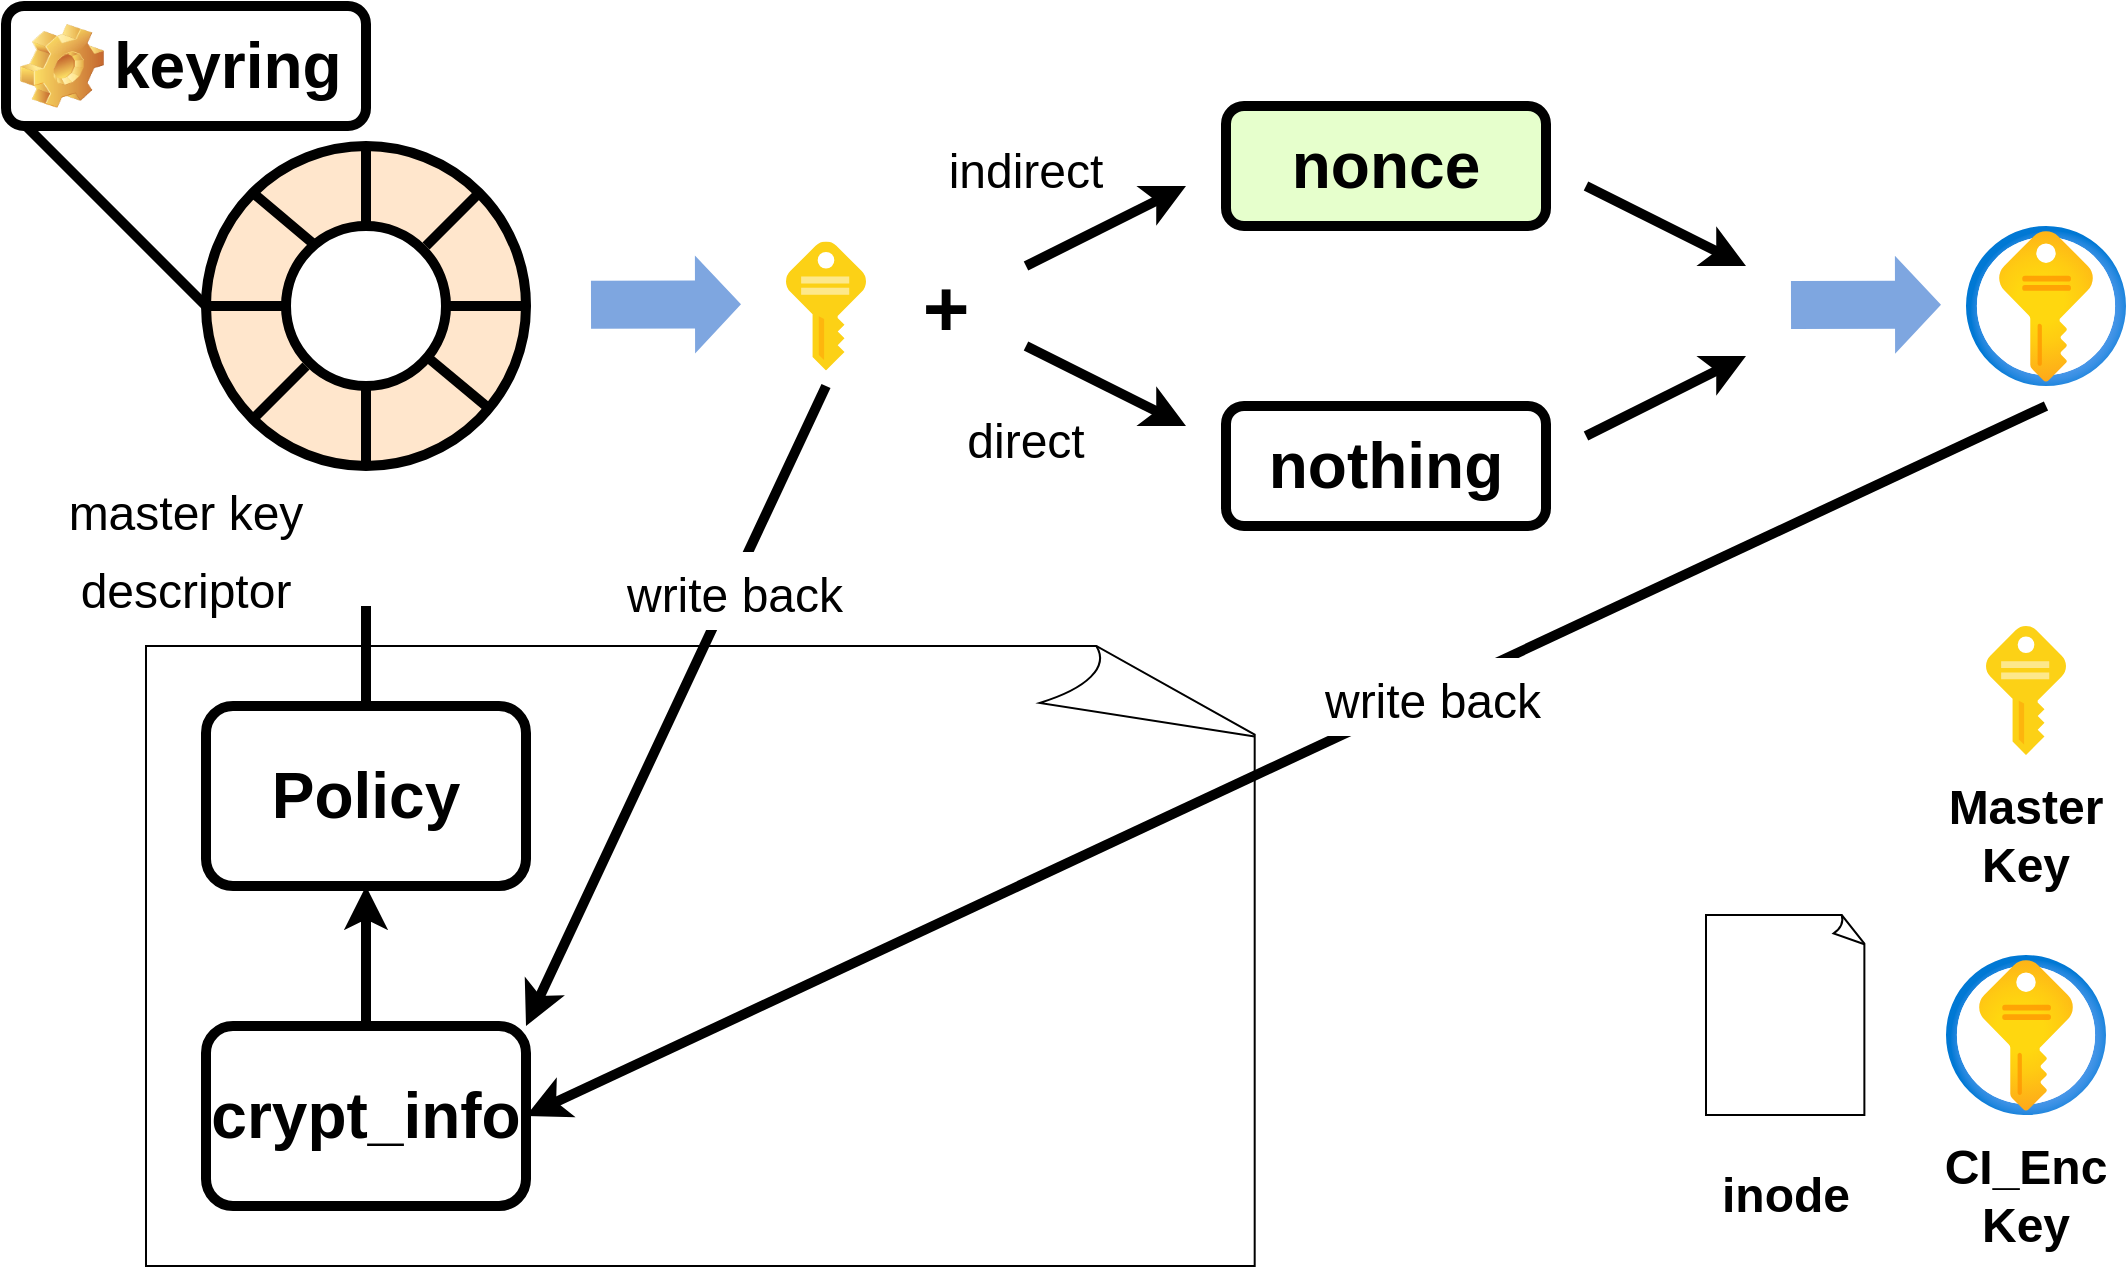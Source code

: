 <mxfile version="17.4.6" type="github">
  <diagram id="0nlcSlgoY7Tgn-A3_Evd" name="Page-1">
    <mxGraphModel dx="1384" dy="772" grid="1" gridSize="10" guides="1" tooltips="1" connect="1" arrows="1" fold="1" page="1" pageScale="1" pageWidth="827" pageHeight="1169" math="0" shadow="0">
      <root>
        <mxCell id="0" />
        <mxCell id="1" parent="0" />
        <mxCell id="5ykrlOguuD8pohVd0Vsc-59" value="" style="whiteSpace=wrap;html=1;shape=mxgraph.basic.document;fillColor=none;" vertex="1" parent="1">
          <mxGeometry x="120" y="690" width="560" height="310" as="geometry" />
        </mxCell>
        <mxCell id="5ykrlOguuD8pohVd0Vsc-5" value="" style="sketch=0;aspect=fixed;html=1;points=[];align=center;image;fontSize=12;image=img/lib/mscae/Key.svg;fillColor=none;" vertex="1" parent="1">
          <mxGeometry x="1040" y="680" width="40" height="64.52" as="geometry" />
        </mxCell>
        <mxCell id="5ykrlOguuD8pohVd0Vsc-6" value="" style="whiteSpace=wrap;html=1;shape=mxgraph.basic.document;fillColor=none;" vertex="1" parent="1">
          <mxGeometry x="900" y="824.52" width="80" height="100" as="geometry" />
        </mxCell>
        <mxCell id="5ykrlOguuD8pohVd0Vsc-7" value="" style="aspect=fixed;html=1;points=[];align=center;image;fontSize=12;image=img/lib/azure2/security/Key_Vaults.svg;fillColor=none;" vertex="1" parent="1">
          <mxGeometry x="1020" y="844.52" width="80" height="80" as="geometry" />
        </mxCell>
        <mxCell id="5ykrlOguuD8pohVd0Vsc-9" value="&lt;b&gt;&lt;font style=&quot;font-size: 24px&quot;&gt;Master Key&lt;/font&gt;&lt;/b&gt;" style="text;html=1;strokeColor=none;fillColor=none;align=center;verticalAlign=middle;whiteSpace=wrap;rounded=0;" vertex="1" parent="1">
          <mxGeometry x="1020" y="764.52" width="80" height="40" as="geometry" />
        </mxCell>
        <mxCell id="5ykrlOguuD8pohVd0Vsc-10" value="&lt;b&gt;&lt;font style=&quot;font-size: 24px&quot;&gt;inode&lt;/font&gt;&lt;/b&gt;" style="text;html=1;strokeColor=none;fillColor=none;align=center;verticalAlign=middle;whiteSpace=wrap;rounded=0;" vertex="1" parent="1">
          <mxGeometry x="900" y="944.52" width="80" height="40" as="geometry" />
        </mxCell>
        <mxCell id="5ykrlOguuD8pohVd0Vsc-11" value="&lt;b&gt;&lt;font style=&quot;font-size: 24px&quot;&gt;CI_Enc Key&lt;/font&gt;&lt;/b&gt;" style="text;html=1;strokeColor=none;fillColor=none;align=center;verticalAlign=middle;whiteSpace=wrap;rounded=0;" vertex="1" parent="1">
          <mxGeometry x="1020" y="944.52" width="80" height="40" as="geometry" />
        </mxCell>
        <mxCell id="5ykrlOguuD8pohVd0Vsc-36" value="" style="shape=image;html=1;verticalAlign=top;verticalLabelPosition=bottom;labelBackgroundColor=#ffffff;imageAspect=0;aspect=fixed;image=https://cdn1.iconfinder.com/data/icons/bootstrap-vol-3/16/hand-index-128.png;fontSize=32;fillColor=none;" vertex="1" parent="1">
          <mxGeometry x="200" y="610" width="60" height="60" as="geometry" />
        </mxCell>
        <mxCell id="5ykrlOguuD8pohVd0Vsc-38" style="edgeStyle=orthogonalEdgeStyle;rounded=0;orthogonalLoop=1;jettySize=auto;html=1;exitX=0.5;exitY=0;exitDx=0;exitDy=0;entryX=0.5;entryY=1;entryDx=0;entryDy=0;fontSize=32;endArrow=none;endFill=0;strokeWidth=5;startArrow=none;" edge="1" parent="1" source="5ykrlOguuD8pohVd0Vsc-37" target="5ykrlOguuD8pohVd0Vsc-36">
          <mxGeometry relative="1" as="geometry">
            <mxPoint x="230" y="690" as="sourcePoint" />
          </mxGeometry>
        </mxCell>
        <mxCell id="5ykrlOguuD8pohVd0Vsc-37" value="&lt;b&gt;Policy&lt;/b&gt;" style="rounded=1;whiteSpace=wrap;html=1;fontSize=32;fillColor=none;strokeWidth=5;" vertex="1" parent="1">
          <mxGeometry x="150" y="720" width="160" height="90" as="geometry" />
        </mxCell>
        <mxCell id="5ykrlOguuD8pohVd0Vsc-40" value="" style="ellipse;whiteSpace=wrap;html=1;aspect=fixed;fontSize=32;fillColor=#ffe6cc;strokeWidth=5;strokeColor=#000000;" vertex="1" parent="1">
          <mxGeometry x="150" y="440" width="160" height="160" as="geometry" />
        </mxCell>
        <mxCell id="5ykrlOguuD8pohVd0Vsc-41" value="" style="ellipse;whiteSpace=wrap;html=1;aspect=fixed;fontSize=32;strokeWidth=5;" vertex="1" parent="1">
          <mxGeometry x="190" y="480" width="80" height="80" as="geometry" />
        </mxCell>
        <mxCell id="5ykrlOguuD8pohVd0Vsc-42" value="" style="endArrow=none;html=1;rounded=0;fontSize=32;exitX=0;exitY=0.5;exitDx=0;exitDy=0;entryX=0;entryY=0.5;entryDx=0;entryDy=0;strokeWidth=5;" edge="1" parent="1" source="5ykrlOguuD8pohVd0Vsc-40" target="5ykrlOguuD8pohVd0Vsc-41">
          <mxGeometry width="50" height="50" relative="1" as="geometry">
            <mxPoint x="490" y="560" as="sourcePoint" />
            <mxPoint x="540" y="510" as="targetPoint" />
          </mxGeometry>
        </mxCell>
        <mxCell id="5ykrlOguuD8pohVd0Vsc-43" value="" style="endArrow=none;html=1;rounded=0;fontSize=32;exitX=1;exitY=0.5;exitDx=0;exitDy=0;strokeWidth=5;" edge="1" parent="1" source="5ykrlOguuD8pohVd0Vsc-41">
          <mxGeometry width="50" height="50" relative="1" as="geometry">
            <mxPoint x="370" y="560" as="sourcePoint" />
            <mxPoint x="310" y="520" as="targetPoint" />
          </mxGeometry>
        </mxCell>
        <mxCell id="5ykrlOguuD8pohVd0Vsc-44" value="" style="endArrow=none;html=1;rounded=0;fontSize=32;exitX=0.5;exitY=1;exitDx=0;exitDy=0;strokeWidth=5;" edge="1" parent="1" source="5ykrlOguuD8pohVd0Vsc-40">
          <mxGeometry width="50" height="50" relative="1" as="geometry">
            <mxPoint x="180" y="610" as="sourcePoint" />
            <mxPoint x="230" y="560" as="targetPoint" />
          </mxGeometry>
        </mxCell>
        <mxCell id="5ykrlOguuD8pohVd0Vsc-45" value="" style="endArrow=none;html=1;rounded=0;fontSize=32;exitX=0.5;exitY=0;exitDx=0;exitDy=0;strokeWidth=5;" edge="1" parent="1" source="5ykrlOguuD8pohVd0Vsc-41">
          <mxGeometry width="50" height="50" relative="1" as="geometry">
            <mxPoint x="180" y="490" as="sourcePoint" />
            <mxPoint x="230" y="440" as="targetPoint" />
          </mxGeometry>
        </mxCell>
        <mxCell id="5ykrlOguuD8pohVd0Vsc-46" value="" style="endArrow=none;html=1;rounded=0;fontSize=32;strokeWidth=5;" edge="1" parent="1">
          <mxGeometry width="50" height="50" relative="1" as="geometry">
            <mxPoint x="260" y="490" as="sourcePoint" />
            <mxPoint x="285" y="465" as="targetPoint" />
          </mxGeometry>
        </mxCell>
        <mxCell id="5ykrlOguuD8pohVd0Vsc-47" value="" style="endArrow=none;html=1;rounded=0;fontSize=32;strokeWidth=5;" edge="1" parent="1" target="5ykrlOguuD8pohVd0Vsc-40">
          <mxGeometry width="50" height="50" relative="1" as="geometry">
            <mxPoint x="260" y="545" as="sourcePoint" />
            <mxPoint x="285" y="520" as="targetPoint" />
          </mxGeometry>
        </mxCell>
        <mxCell id="5ykrlOguuD8pohVd0Vsc-48" value="" style="endArrow=none;html=1;rounded=0;fontSize=32;exitX=0;exitY=0;exitDx=0;exitDy=0;strokeWidth=5;" edge="1" parent="1" source="5ykrlOguuD8pohVd0Vsc-40">
          <mxGeometry width="50" height="50" relative="1" as="geometry">
            <mxPoint x="180" y="515" as="sourcePoint" />
            <mxPoint x="205" y="490" as="targetPoint" />
          </mxGeometry>
        </mxCell>
        <mxCell id="5ykrlOguuD8pohVd0Vsc-50" value="" style="endArrow=none;html=1;rounded=0;fontSize=32;strokeWidth=5;" edge="1" parent="1">
          <mxGeometry width="50" height="50" relative="1" as="geometry">
            <mxPoint x="175" y="575" as="sourcePoint" />
            <mxPoint x="200" y="550" as="targetPoint" />
          </mxGeometry>
        </mxCell>
        <mxCell id="5ykrlOguuD8pohVd0Vsc-52" value="" style="edgeStyle=orthogonalEdgeStyle;rounded=0;orthogonalLoop=1;jettySize=auto;html=1;exitX=0.5;exitY=0;exitDx=0;exitDy=0;entryX=0.5;entryY=1;entryDx=0;entryDy=0;fontSize=32;endArrow=none;endFill=0;strokeWidth=5;" edge="1" parent="1" source="5ykrlOguuD8pohVd0Vsc-37">
          <mxGeometry relative="1" as="geometry">
            <mxPoint x="230" y="720" as="sourcePoint" />
            <mxPoint x="230" y="720" as="targetPoint" />
          </mxGeometry>
        </mxCell>
        <mxCell id="5ykrlOguuD8pohVd0Vsc-55" value="" style="shape=flexArrow;endArrow=classic;html=1;rounded=0;fontSize=32;strokeWidth=5;width=20;fillColor=#7EA6E0;strokeColor=none;" edge="1" parent="1">
          <mxGeometry width="50" height="50" relative="1" as="geometry">
            <mxPoint x="340" y="519.34" as="sourcePoint" />
            <mxPoint x="420" y="519.17" as="targetPoint" />
          </mxGeometry>
        </mxCell>
        <mxCell id="5ykrlOguuD8pohVd0Vsc-57" style="edgeStyle=orthogonalEdgeStyle;rounded=0;orthogonalLoop=1;jettySize=auto;html=1;exitX=0.5;exitY=0;exitDx=0;exitDy=0;entryX=0.5;entryY=1;entryDx=0;entryDy=0;fontSize=32;endArrow=classic;endFill=1;strokeWidth=5;fillColor=#7EA6E0;" edge="1" parent="1" source="5ykrlOguuD8pohVd0Vsc-56" target="5ykrlOguuD8pohVd0Vsc-37">
          <mxGeometry relative="1" as="geometry" />
        </mxCell>
        <mxCell id="5ykrlOguuD8pohVd0Vsc-56" value="&lt;b&gt;crypt_info&lt;/b&gt;" style="rounded=1;whiteSpace=wrap;html=1;fontSize=32;fillColor=none;strokeWidth=5;" vertex="1" parent="1">
          <mxGeometry x="150" y="880" width="160" height="90" as="geometry" />
        </mxCell>
        <mxCell id="5ykrlOguuD8pohVd0Vsc-58" value="&lt;font style=&quot;font-size: 24px&quot;&gt;master key&lt;br&gt;descriptor&lt;/font&gt;" style="text;html=1;strokeColor=none;fillColor=none;align=center;verticalAlign=middle;whiteSpace=wrap;rounded=0;fontSize=32;" vertex="1" parent="1">
          <mxGeometry x="60" y="600" width="160" height="80" as="geometry" />
        </mxCell>
        <mxCell id="5ykrlOguuD8pohVd0Vsc-61" value="" style="sketch=0;aspect=fixed;html=1;points=[];align=center;image;fontSize=12;image=img/lib/mscae/Key.svg;fillColor=none;" vertex="1" parent="1">
          <mxGeometry x="440" y="487.74" width="40" height="64.52" as="geometry" />
        </mxCell>
        <mxCell id="5ykrlOguuD8pohVd0Vsc-62" value="" style="endArrow=classic;html=1;rounded=0;fontSize=32;strokeWidth=5;fillColor=#7EA6E0;entryX=1;entryY=0;entryDx=0;entryDy=0;" edge="1" parent="1" target="5ykrlOguuD8pohVd0Vsc-56">
          <mxGeometry width="50" height="50" relative="1" as="geometry">
            <mxPoint x="460" y="560" as="sourcePoint" />
            <mxPoint x="620" y="650" as="targetPoint" />
          </mxGeometry>
        </mxCell>
        <mxCell id="5ykrlOguuD8pohVd0Vsc-63" value="&lt;font style=&quot;font-size: 24px&quot;&gt;write back&lt;/font&gt;" style="edgeLabel;html=1;align=center;verticalAlign=middle;resizable=0;points=[];fontSize=32;" vertex="1" connectable="0" parent="5ykrlOguuD8pohVd0Vsc-62">
          <mxGeometry x="-0.366" y="1" relative="1" as="geometry">
            <mxPoint as="offset" />
          </mxGeometry>
        </mxCell>
        <mxCell id="5ykrlOguuD8pohVd0Vsc-64" value="&lt;b&gt;&lt;font style=&quot;font-size: 40px&quot;&gt;+&lt;/font&gt;&lt;/b&gt;" style="text;html=1;strokeColor=none;fillColor=none;align=center;verticalAlign=middle;whiteSpace=wrap;rounded=0;fontSize=32;" vertex="1" parent="1">
          <mxGeometry x="500" y="505" width="40" height="30" as="geometry" />
        </mxCell>
        <mxCell id="5ykrlOguuD8pohVd0Vsc-65" value="" style="endArrow=classic;html=1;rounded=0;fontSize=40;strokeWidth=5;fillColor=#7EA6E0;" edge="1" parent="1">
          <mxGeometry width="50" height="50" relative="1" as="geometry">
            <mxPoint x="560" y="500" as="sourcePoint" />
            <mxPoint x="640" y="460" as="targetPoint" />
          </mxGeometry>
        </mxCell>
        <mxCell id="5ykrlOguuD8pohVd0Vsc-66" value="" style="endArrow=classic;html=1;rounded=0;fontSize=40;strokeWidth=5;fillColor=#7EA6E0;" edge="1" parent="1">
          <mxGeometry width="50" height="50" relative="1" as="geometry">
            <mxPoint x="560" y="540" as="sourcePoint" />
            <mxPoint x="640" y="580" as="targetPoint" />
          </mxGeometry>
        </mxCell>
        <mxCell id="5ykrlOguuD8pohVd0Vsc-69" value="&lt;b&gt;nonce&lt;/b&gt;" style="rounded=1;whiteSpace=wrap;html=1;fontSize=32;strokeColor=#000000;strokeWidth=5;fillColor=#E6FFCC;" vertex="1" parent="1">
          <mxGeometry x="660" y="420" width="160" height="60" as="geometry" />
        </mxCell>
        <mxCell id="5ykrlOguuD8pohVd0Vsc-70" value="&lt;font style=&quot;font-size: 24px&quot;&gt;indirect&lt;/font&gt;" style="text;html=1;strokeColor=none;fillColor=none;align=center;verticalAlign=middle;whiteSpace=wrap;rounded=0;fontSize=32;" vertex="1" parent="1">
          <mxGeometry x="530" y="435" width="60" height="30" as="geometry" />
        </mxCell>
        <mxCell id="5ykrlOguuD8pohVd0Vsc-71" value="&lt;font style=&quot;font-size: 24px&quot;&gt;direct&lt;/font&gt;" style="text;html=1;strokeColor=none;fillColor=none;align=center;verticalAlign=middle;whiteSpace=wrap;rounded=0;fontSize=32;" vertex="1" parent="1">
          <mxGeometry x="530" y="570" width="60" height="30" as="geometry" />
        </mxCell>
        <mxCell id="5ykrlOguuD8pohVd0Vsc-72" value="&lt;b&gt;nothing&lt;/b&gt;" style="rounded=1;whiteSpace=wrap;html=1;fontSize=32;strokeColor=#000000;strokeWidth=5;fillColor=none;" vertex="1" parent="1">
          <mxGeometry x="660" y="570" width="160" height="60" as="geometry" />
        </mxCell>
        <mxCell id="5ykrlOguuD8pohVd0Vsc-73" value="" style="endArrow=classic;html=1;rounded=0;fontSize=40;strokeWidth=5;fillColor=#7EA6E0;" edge="1" parent="1">
          <mxGeometry width="50" height="50" relative="1" as="geometry">
            <mxPoint x="840" y="460" as="sourcePoint" />
            <mxPoint x="920" y="500" as="targetPoint" />
          </mxGeometry>
        </mxCell>
        <mxCell id="5ykrlOguuD8pohVd0Vsc-74" value="" style="endArrow=classic;html=1;rounded=0;fontSize=40;strokeWidth=5;fillColor=#7EA6E0;" edge="1" parent="1">
          <mxGeometry width="50" height="50" relative="1" as="geometry">
            <mxPoint x="840" y="585" as="sourcePoint" />
            <mxPoint x="920" y="545" as="targetPoint" />
          </mxGeometry>
        </mxCell>
        <mxCell id="5ykrlOguuD8pohVd0Vsc-75" value="" style="aspect=fixed;html=1;points=[];align=center;image;fontSize=12;image=img/lib/azure2/security/Key_Vaults.svg;fillColor=none;" vertex="1" parent="1">
          <mxGeometry x="1030" y="480" width="80" height="80" as="geometry" />
        </mxCell>
        <mxCell id="5ykrlOguuD8pohVd0Vsc-76" value="" style="endArrow=classic;html=1;rounded=0;fontSize=32;strokeWidth=5;fillColor=#7EA6E0;entryX=1;entryY=0.5;entryDx=0;entryDy=0;" edge="1" parent="1" target="5ykrlOguuD8pohVd0Vsc-56">
          <mxGeometry width="50" height="50" relative="1" as="geometry">
            <mxPoint x="1070" y="570" as="sourcePoint" />
            <mxPoint x="500" y="900" as="targetPoint" />
          </mxGeometry>
        </mxCell>
        <mxCell id="5ykrlOguuD8pohVd0Vsc-77" value="&lt;font style=&quot;font-size: 24px&quot;&gt;write back&lt;/font&gt;" style="edgeLabel;html=1;align=center;verticalAlign=middle;resizable=0;points=[];fontSize=32;" vertex="1" connectable="0" parent="5ykrlOguuD8pohVd0Vsc-76">
          <mxGeometry x="-0.19" y="1" relative="1" as="geometry">
            <mxPoint as="offset" />
          </mxGeometry>
        </mxCell>
        <mxCell id="5ykrlOguuD8pohVd0Vsc-78" value="keyring" style="label;whiteSpace=wrap;html=1;image=img/clipart/Gear_128x128.png;fontSize=32;strokeColor=#000000;strokeWidth=5;fillColor=none;" vertex="1" parent="1">
          <mxGeometry x="50" y="370" width="180" height="60" as="geometry" />
        </mxCell>
        <mxCell id="5ykrlOguuD8pohVd0Vsc-80" value="" style="endArrow=none;html=1;rounded=0;fontSize=32;strokeWidth=5;fillColor=#7EA6E0;" edge="1" parent="1">
          <mxGeometry width="50" height="50" relative="1" as="geometry">
            <mxPoint x="150" y="520" as="sourcePoint" />
            <mxPoint x="60" y="430" as="targetPoint" />
          </mxGeometry>
        </mxCell>
        <mxCell id="5ykrlOguuD8pohVd0Vsc-81" value="" style="shape=flexArrow;endArrow=classic;html=1;rounded=0;fontSize=32;strokeWidth=5;width=20;fillColor=#7EA6E0;strokeColor=none;" edge="1" parent="1">
          <mxGeometry width="50" height="50" relative="1" as="geometry">
            <mxPoint x="940" y="519.5" as="sourcePoint" />
            <mxPoint x="1020" y="519.33" as="targetPoint" />
          </mxGeometry>
        </mxCell>
      </root>
    </mxGraphModel>
  </diagram>
</mxfile>
